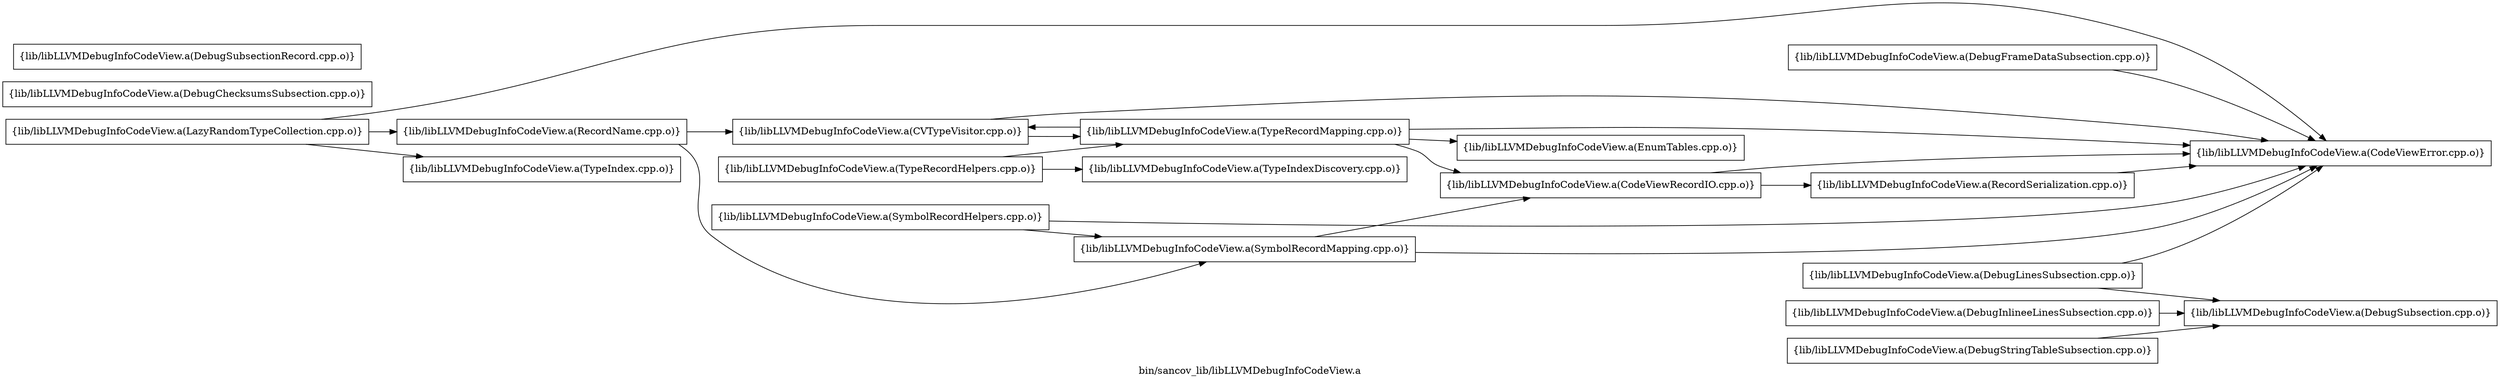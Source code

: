 digraph "bin/sancov_lib/libLLVMDebugInfoCodeView.a" {
	label="bin/sancov_lib/libLLVMDebugInfoCodeView.a";
	rankdir=LR;

	Node0x55e604460418 [shape=record,shape=box,group=0,label="{lib/libLLVMDebugInfoCodeView.a(CodeViewError.cpp.o)}"];
	Node0x55e60445b4b8 [shape=record,shape=box,group=0,label="{lib/libLLVMDebugInfoCodeView.a(DebugChecksumsSubsection.cpp.o)}"];
	Node0x55e604460e68 [shape=record,shape=box,group=0,label="{lib/libLLVMDebugInfoCodeView.a(DebugLinesSubsection.cpp.o)}"];
	Node0x55e604460e68 -> Node0x55e604460418;
	Node0x55e604460e68 -> Node0x55e604461408;
	Node0x55e604461408 [shape=record,shape=box,group=0,label="{lib/libLLVMDebugInfoCodeView.a(DebugSubsection.cpp.o)}"];
	Node0x55e604461fe8 [shape=record,shape=box,group=0,label="{lib/libLLVMDebugInfoCodeView.a(DebugSubsectionRecord.cpp.o)}"];
	Node0x55e60444f9d8 [shape=record,shape=box,group=0,label="{lib/libLLVMDebugInfoCodeView.a(RecordSerialization.cpp.o)}"];
	Node0x55e60444f9d8 -> Node0x55e604460418;
	Node0x55e60444f3e8 [shape=record,shape=box,group=0,label="{lib/libLLVMDebugInfoCodeView.a(SymbolRecordMapping.cpp.o)}"];
	Node0x55e60444f3e8 -> Node0x55e604460418;
	Node0x55e60444f3e8 -> Node0x55e604451008;
	Node0x55e604451828 [shape=record,shape=box,group=0,label="{lib/libLLVMDebugInfoCodeView.a(TypeRecordHelpers.cpp.o)}"];
	Node0x55e604451828 -> Node0x55e604451af8;
	Node0x55e604451828 -> Node0x55e604453a38;
	Node0x55e604453a38 [shape=record,shape=box,group=0,label="{lib/libLLVMDebugInfoCodeView.a(TypeRecordMapping.cpp.o)}"];
	Node0x55e604453a38 -> Node0x55e604460418;
	Node0x55e604453a38 -> Node0x55e60445bc88;
	Node0x55e604453a38 -> Node0x55e604451008;
	Node0x55e604453a38 -> Node0x55e604452908;
	Node0x55e6044605f8 [shape=record,shape=box,group=0,label="{lib/libLLVMDebugInfoCodeView.a(DebugStringTableSubsection.cpp.o)}"];
	Node0x55e6044605f8 -> Node0x55e604461408;
	Node0x55e604461958 [shape=record,shape=box,group=0,label="{lib/libLLVMDebugInfoCodeView.a(LazyRandomTypeCollection.cpp.o)}"];
	Node0x55e604461958 -> Node0x55e604460418;
	Node0x55e604461958 -> Node0x55e6044625d8;
	Node0x55e604461958 -> Node0x55e6044501a8;
	Node0x55e6044625d8 [shape=record,shape=box,group=0,label="{lib/libLLVMDebugInfoCodeView.a(RecordName.cpp.o)}"];
	Node0x55e6044625d8 -> Node0x55e60445bc88;
	Node0x55e6044625d8 -> Node0x55e60444f3e8;
	Node0x55e60445c138 [shape=record,shape=box,group=0,label="{lib/libLLVMDebugInfoCodeView.a(DebugFrameDataSubsection.cpp.o)}"];
	Node0x55e60445c138 -> Node0x55e604460418;
	Node0x55e60445bc88 [shape=record,shape=box,group=0,label="{lib/libLLVMDebugInfoCodeView.a(CVTypeVisitor.cpp.o)}"];
	Node0x55e60445bc88 -> Node0x55e604460418;
	Node0x55e60445bc88 -> Node0x55e604453a38;
	Node0x55e60445d1c8 [shape=record,shape=box,group=0,label="{lib/libLLVMDebugInfoCodeView.a(DebugInlineeLinesSubsection.cpp.o)}"];
	Node0x55e60445d1c8 -> Node0x55e604461408;
	Node0x55e6044501a8 [shape=record,shape=box,group=0,label="{lib/libLLVMDebugInfoCodeView.a(TypeIndex.cpp.o)}"];
	Node0x55e60444ef38 [shape=record,shape=box,group=0,label="{lib/libLLVMDebugInfoCodeView.a(SymbolRecordHelpers.cpp.o)}"];
	Node0x55e60444ef38 -> Node0x55e604460418;
	Node0x55e60444ef38 -> Node0x55e60444f3e8;
	Node0x55e604451008 [shape=record,shape=box,group=0,label="{lib/libLLVMDebugInfoCodeView.a(CodeViewRecordIO.cpp.o)}"];
	Node0x55e604451008 -> Node0x55e604460418;
	Node0x55e604451008 -> Node0x55e60444f9d8;
	Node0x55e604451af8 [shape=record,shape=box,group=0,label="{lib/libLLVMDebugInfoCodeView.a(TypeIndexDiscovery.cpp.o)}"];
	Node0x55e604452908 [shape=record,shape=box,group=0,label="{lib/libLLVMDebugInfoCodeView.a(EnumTables.cpp.o)}"];
}
